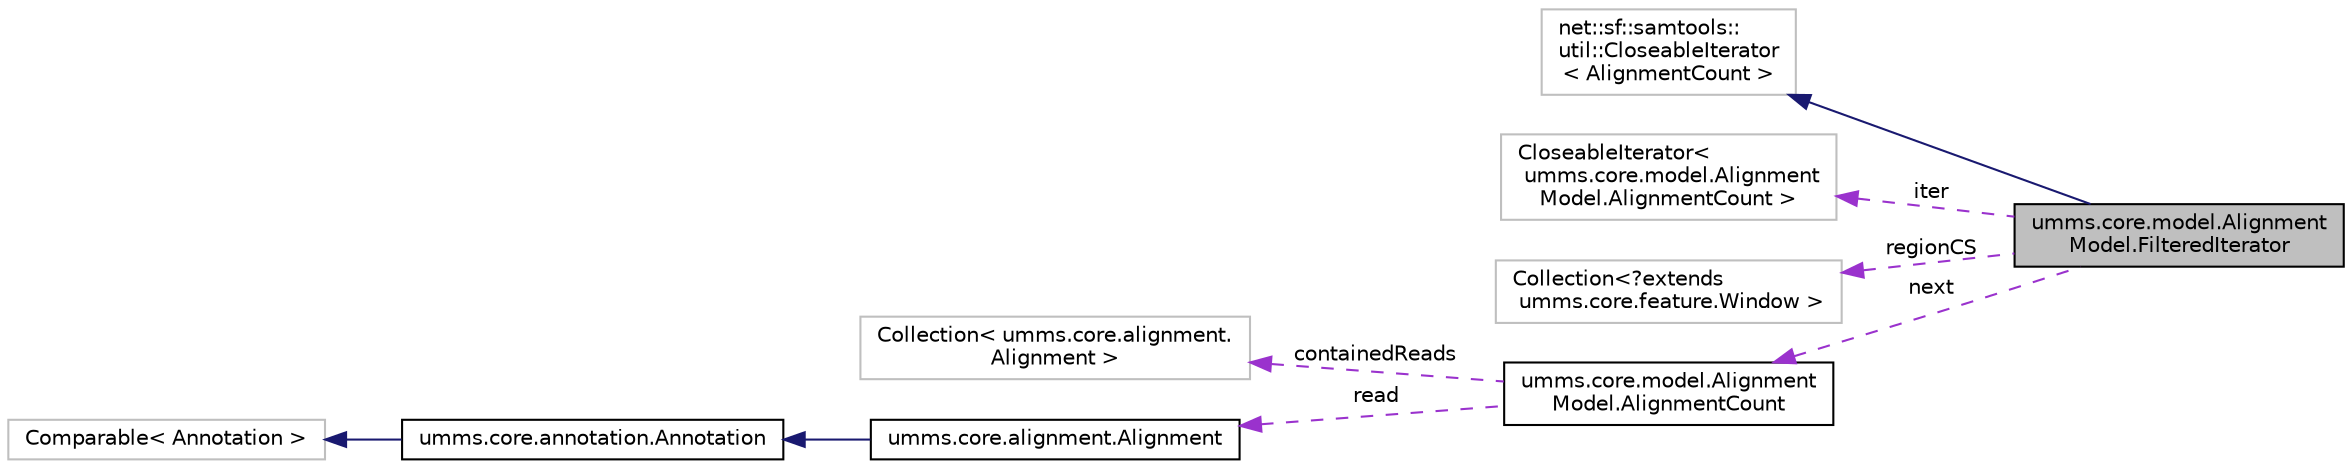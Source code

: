 digraph "umms.core.model.AlignmentModel.FilteredIterator"
{
  edge [fontname="Helvetica",fontsize="10",labelfontname="Helvetica",labelfontsize="10"];
  node [fontname="Helvetica",fontsize="10",shape=record];
  rankdir="LR";
  Node1 [label="umms.core.model.Alignment\lModel.FilteredIterator",height=0.2,width=0.4,color="black", fillcolor="grey75", style="filled" fontcolor="black"];
  Node2 -> Node1 [dir="back",color="midnightblue",fontsize="10",style="solid",fontname="Helvetica"];
  Node2 [label="net::sf::samtools::\lutil::CloseableIterator\l\< AlignmentCount \>",height=0.2,width=0.4,color="grey75", fillcolor="white", style="filled"];
  Node3 -> Node1 [dir="back",color="darkorchid3",fontsize="10",style="dashed",label=" iter" ,fontname="Helvetica"];
  Node3 [label="CloseableIterator\<\l umms.core.model.Alignment\lModel.AlignmentCount \>",height=0.2,width=0.4,color="grey75", fillcolor="white", style="filled"];
  Node4 -> Node1 [dir="back",color="darkorchid3",fontsize="10",style="dashed",label=" regionCS" ,fontname="Helvetica"];
  Node4 [label="Collection\<?extends\l umms.core.feature.Window \>",height=0.2,width=0.4,color="grey75", fillcolor="white", style="filled"];
  Node5 -> Node1 [dir="back",color="darkorchid3",fontsize="10",style="dashed",label=" next" ,fontname="Helvetica"];
  Node5 [label="umms.core.model.Alignment\lModel.AlignmentCount",height=0.2,width=0.4,color="black", fillcolor="white", style="filled",URL="$classumms_1_1core_1_1model_1_1_alignment_model_1_1_alignment_count.html"];
  Node6 -> Node5 [dir="back",color="darkorchid3",fontsize="10",style="dashed",label=" containedReads" ,fontname="Helvetica"];
  Node6 [label="Collection\< umms.core.alignment.\lAlignment \>",height=0.2,width=0.4,color="grey75", fillcolor="white", style="filled"];
  Node7 -> Node5 [dir="back",color="darkorchid3",fontsize="10",style="dashed",label=" read" ,fontname="Helvetica"];
  Node7 [label="umms.core.alignment.Alignment",height=0.2,width=0.4,color="black", fillcolor="white", style="filled",URL="$interfaceumms_1_1core_1_1alignment_1_1_alignment.html"];
  Node8 -> Node7 [dir="back",color="midnightblue",fontsize="10",style="solid",fontname="Helvetica"];
  Node8 [label="umms.core.annotation.Annotation",height=0.2,width=0.4,color="black", fillcolor="white", style="filled",URL="$interfaceumms_1_1core_1_1annotation_1_1_annotation.html"];
  Node9 -> Node8 [dir="back",color="midnightblue",fontsize="10",style="solid",fontname="Helvetica"];
  Node9 [label="Comparable\< Annotation \>",height=0.2,width=0.4,color="grey75", fillcolor="white", style="filled"];
}
